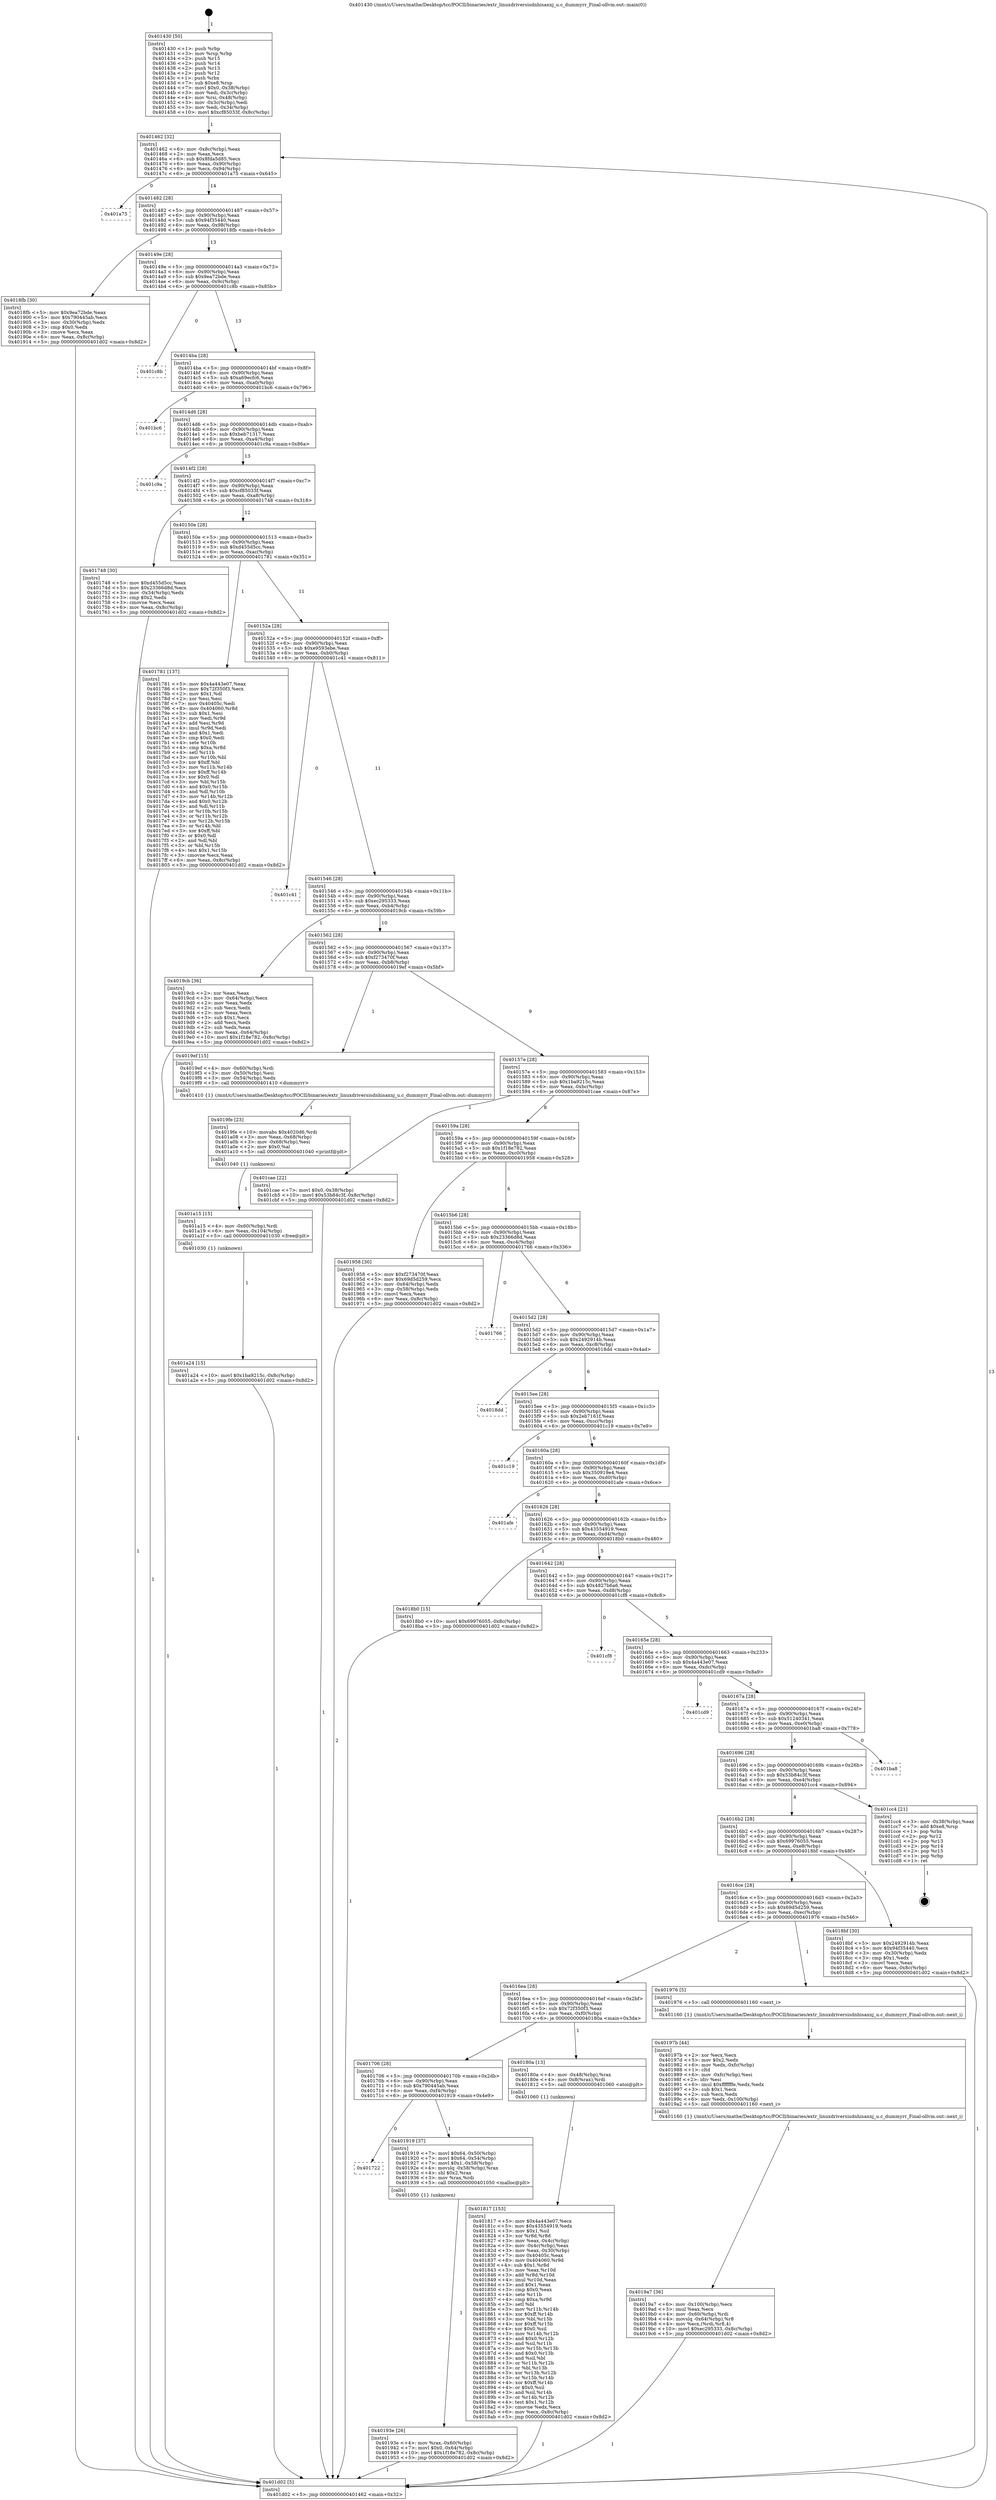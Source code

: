 digraph "0x401430" {
  label = "0x401430 (/mnt/c/Users/mathe/Desktop/tcc/POCII/binaries/extr_linuxdriversisdnhisaxnj_u.c_dummyrr_Final-ollvm.out::main(0))"
  labelloc = "t"
  node[shape=record]

  Entry [label="",width=0.3,height=0.3,shape=circle,fillcolor=black,style=filled]
  "0x401462" [label="{
     0x401462 [32]\l
     | [instrs]\l
     &nbsp;&nbsp;0x401462 \<+6\>: mov -0x8c(%rbp),%eax\l
     &nbsp;&nbsp;0x401468 \<+2\>: mov %eax,%ecx\l
     &nbsp;&nbsp;0x40146a \<+6\>: sub $0x8fda5d85,%ecx\l
     &nbsp;&nbsp;0x401470 \<+6\>: mov %eax,-0x90(%rbp)\l
     &nbsp;&nbsp;0x401476 \<+6\>: mov %ecx,-0x94(%rbp)\l
     &nbsp;&nbsp;0x40147c \<+6\>: je 0000000000401a75 \<main+0x645\>\l
  }"]
  "0x401a75" [label="{
     0x401a75\l
  }", style=dashed]
  "0x401482" [label="{
     0x401482 [28]\l
     | [instrs]\l
     &nbsp;&nbsp;0x401482 \<+5\>: jmp 0000000000401487 \<main+0x57\>\l
     &nbsp;&nbsp;0x401487 \<+6\>: mov -0x90(%rbp),%eax\l
     &nbsp;&nbsp;0x40148d \<+5\>: sub $0x94f35440,%eax\l
     &nbsp;&nbsp;0x401492 \<+6\>: mov %eax,-0x98(%rbp)\l
     &nbsp;&nbsp;0x401498 \<+6\>: je 00000000004018fb \<main+0x4cb\>\l
  }"]
  Exit [label="",width=0.3,height=0.3,shape=circle,fillcolor=black,style=filled,peripheries=2]
  "0x4018fb" [label="{
     0x4018fb [30]\l
     | [instrs]\l
     &nbsp;&nbsp;0x4018fb \<+5\>: mov $0x9ea72bde,%eax\l
     &nbsp;&nbsp;0x401900 \<+5\>: mov $0x790445ab,%ecx\l
     &nbsp;&nbsp;0x401905 \<+3\>: mov -0x30(%rbp),%edx\l
     &nbsp;&nbsp;0x401908 \<+3\>: cmp $0x0,%edx\l
     &nbsp;&nbsp;0x40190b \<+3\>: cmove %ecx,%eax\l
     &nbsp;&nbsp;0x40190e \<+6\>: mov %eax,-0x8c(%rbp)\l
     &nbsp;&nbsp;0x401914 \<+5\>: jmp 0000000000401d02 \<main+0x8d2\>\l
  }"]
  "0x40149e" [label="{
     0x40149e [28]\l
     | [instrs]\l
     &nbsp;&nbsp;0x40149e \<+5\>: jmp 00000000004014a3 \<main+0x73\>\l
     &nbsp;&nbsp;0x4014a3 \<+6\>: mov -0x90(%rbp),%eax\l
     &nbsp;&nbsp;0x4014a9 \<+5\>: sub $0x9ea72bde,%eax\l
     &nbsp;&nbsp;0x4014ae \<+6\>: mov %eax,-0x9c(%rbp)\l
     &nbsp;&nbsp;0x4014b4 \<+6\>: je 0000000000401c8b \<main+0x85b\>\l
  }"]
  "0x401a24" [label="{
     0x401a24 [15]\l
     | [instrs]\l
     &nbsp;&nbsp;0x401a24 \<+10\>: movl $0x1ba9215c,-0x8c(%rbp)\l
     &nbsp;&nbsp;0x401a2e \<+5\>: jmp 0000000000401d02 \<main+0x8d2\>\l
  }"]
  "0x401c8b" [label="{
     0x401c8b\l
  }", style=dashed]
  "0x4014ba" [label="{
     0x4014ba [28]\l
     | [instrs]\l
     &nbsp;&nbsp;0x4014ba \<+5\>: jmp 00000000004014bf \<main+0x8f\>\l
     &nbsp;&nbsp;0x4014bf \<+6\>: mov -0x90(%rbp),%eax\l
     &nbsp;&nbsp;0x4014c5 \<+5\>: sub $0xa69ecfc6,%eax\l
     &nbsp;&nbsp;0x4014ca \<+6\>: mov %eax,-0xa0(%rbp)\l
     &nbsp;&nbsp;0x4014d0 \<+6\>: je 0000000000401bc6 \<main+0x796\>\l
  }"]
  "0x401a15" [label="{
     0x401a15 [15]\l
     | [instrs]\l
     &nbsp;&nbsp;0x401a15 \<+4\>: mov -0x60(%rbp),%rdi\l
     &nbsp;&nbsp;0x401a19 \<+6\>: mov %eax,-0x104(%rbp)\l
     &nbsp;&nbsp;0x401a1f \<+5\>: call 0000000000401030 \<free@plt\>\l
     | [calls]\l
     &nbsp;&nbsp;0x401030 \{1\} (unknown)\l
  }"]
  "0x401bc6" [label="{
     0x401bc6\l
  }", style=dashed]
  "0x4014d6" [label="{
     0x4014d6 [28]\l
     | [instrs]\l
     &nbsp;&nbsp;0x4014d6 \<+5\>: jmp 00000000004014db \<main+0xab\>\l
     &nbsp;&nbsp;0x4014db \<+6\>: mov -0x90(%rbp),%eax\l
     &nbsp;&nbsp;0x4014e1 \<+5\>: sub $0xbeb71317,%eax\l
     &nbsp;&nbsp;0x4014e6 \<+6\>: mov %eax,-0xa4(%rbp)\l
     &nbsp;&nbsp;0x4014ec \<+6\>: je 0000000000401c9a \<main+0x86a\>\l
  }"]
  "0x4019fe" [label="{
     0x4019fe [23]\l
     | [instrs]\l
     &nbsp;&nbsp;0x4019fe \<+10\>: movabs $0x4020d6,%rdi\l
     &nbsp;&nbsp;0x401a08 \<+3\>: mov %eax,-0x68(%rbp)\l
     &nbsp;&nbsp;0x401a0b \<+3\>: mov -0x68(%rbp),%esi\l
     &nbsp;&nbsp;0x401a0e \<+2\>: mov $0x0,%al\l
     &nbsp;&nbsp;0x401a10 \<+5\>: call 0000000000401040 \<printf@plt\>\l
     | [calls]\l
     &nbsp;&nbsp;0x401040 \{1\} (unknown)\l
  }"]
  "0x401c9a" [label="{
     0x401c9a\l
  }", style=dashed]
  "0x4014f2" [label="{
     0x4014f2 [28]\l
     | [instrs]\l
     &nbsp;&nbsp;0x4014f2 \<+5\>: jmp 00000000004014f7 \<main+0xc7\>\l
     &nbsp;&nbsp;0x4014f7 \<+6\>: mov -0x90(%rbp),%eax\l
     &nbsp;&nbsp;0x4014fd \<+5\>: sub $0xcf85033f,%eax\l
     &nbsp;&nbsp;0x401502 \<+6\>: mov %eax,-0xa8(%rbp)\l
     &nbsp;&nbsp;0x401508 \<+6\>: je 0000000000401748 \<main+0x318\>\l
  }"]
  "0x4019a7" [label="{
     0x4019a7 [36]\l
     | [instrs]\l
     &nbsp;&nbsp;0x4019a7 \<+6\>: mov -0x100(%rbp),%ecx\l
     &nbsp;&nbsp;0x4019ad \<+3\>: imul %eax,%ecx\l
     &nbsp;&nbsp;0x4019b0 \<+4\>: mov -0x60(%rbp),%rdi\l
     &nbsp;&nbsp;0x4019b4 \<+4\>: movslq -0x64(%rbp),%r8\l
     &nbsp;&nbsp;0x4019b8 \<+4\>: mov %ecx,(%rdi,%r8,4)\l
     &nbsp;&nbsp;0x4019bc \<+10\>: movl $0xec295333,-0x8c(%rbp)\l
     &nbsp;&nbsp;0x4019c6 \<+5\>: jmp 0000000000401d02 \<main+0x8d2\>\l
  }"]
  "0x401748" [label="{
     0x401748 [30]\l
     | [instrs]\l
     &nbsp;&nbsp;0x401748 \<+5\>: mov $0xd455d5cc,%eax\l
     &nbsp;&nbsp;0x40174d \<+5\>: mov $0x23366d8d,%ecx\l
     &nbsp;&nbsp;0x401752 \<+3\>: mov -0x34(%rbp),%edx\l
     &nbsp;&nbsp;0x401755 \<+3\>: cmp $0x2,%edx\l
     &nbsp;&nbsp;0x401758 \<+3\>: cmovne %ecx,%eax\l
     &nbsp;&nbsp;0x40175b \<+6\>: mov %eax,-0x8c(%rbp)\l
     &nbsp;&nbsp;0x401761 \<+5\>: jmp 0000000000401d02 \<main+0x8d2\>\l
  }"]
  "0x40150e" [label="{
     0x40150e [28]\l
     | [instrs]\l
     &nbsp;&nbsp;0x40150e \<+5\>: jmp 0000000000401513 \<main+0xe3\>\l
     &nbsp;&nbsp;0x401513 \<+6\>: mov -0x90(%rbp),%eax\l
     &nbsp;&nbsp;0x401519 \<+5\>: sub $0xd455d5cc,%eax\l
     &nbsp;&nbsp;0x40151e \<+6\>: mov %eax,-0xac(%rbp)\l
     &nbsp;&nbsp;0x401524 \<+6\>: je 0000000000401781 \<main+0x351\>\l
  }"]
  "0x401d02" [label="{
     0x401d02 [5]\l
     | [instrs]\l
     &nbsp;&nbsp;0x401d02 \<+5\>: jmp 0000000000401462 \<main+0x32\>\l
  }"]
  "0x401430" [label="{
     0x401430 [50]\l
     | [instrs]\l
     &nbsp;&nbsp;0x401430 \<+1\>: push %rbp\l
     &nbsp;&nbsp;0x401431 \<+3\>: mov %rsp,%rbp\l
     &nbsp;&nbsp;0x401434 \<+2\>: push %r15\l
     &nbsp;&nbsp;0x401436 \<+2\>: push %r14\l
     &nbsp;&nbsp;0x401438 \<+2\>: push %r13\l
     &nbsp;&nbsp;0x40143a \<+2\>: push %r12\l
     &nbsp;&nbsp;0x40143c \<+1\>: push %rbx\l
     &nbsp;&nbsp;0x40143d \<+7\>: sub $0xe8,%rsp\l
     &nbsp;&nbsp;0x401444 \<+7\>: movl $0x0,-0x38(%rbp)\l
     &nbsp;&nbsp;0x40144b \<+3\>: mov %edi,-0x3c(%rbp)\l
     &nbsp;&nbsp;0x40144e \<+4\>: mov %rsi,-0x48(%rbp)\l
     &nbsp;&nbsp;0x401452 \<+3\>: mov -0x3c(%rbp),%edi\l
     &nbsp;&nbsp;0x401455 \<+3\>: mov %edi,-0x34(%rbp)\l
     &nbsp;&nbsp;0x401458 \<+10\>: movl $0xcf85033f,-0x8c(%rbp)\l
  }"]
  "0x40197b" [label="{
     0x40197b [44]\l
     | [instrs]\l
     &nbsp;&nbsp;0x40197b \<+2\>: xor %ecx,%ecx\l
     &nbsp;&nbsp;0x40197d \<+5\>: mov $0x2,%edx\l
     &nbsp;&nbsp;0x401982 \<+6\>: mov %edx,-0xfc(%rbp)\l
     &nbsp;&nbsp;0x401988 \<+1\>: cltd\l
     &nbsp;&nbsp;0x401989 \<+6\>: mov -0xfc(%rbp),%esi\l
     &nbsp;&nbsp;0x40198f \<+2\>: idiv %esi\l
     &nbsp;&nbsp;0x401991 \<+6\>: imul $0xfffffffe,%edx,%edx\l
     &nbsp;&nbsp;0x401997 \<+3\>: sub $0x1,%ecx\l
     &nbsp;&nbsp;0x40199a \<+2\>: sub %ecx,%edx\l
     &nbsp;&nbsp;0x40199c \<+6\>: mov %edx,-0x100(%rbp)\l
     &nbsp;&nbsp;0x4019a2 \<+5\>: call 0000000000401160 \<next_i\>\l
     | [calls]\l
     &nbsp;&nbsp;0x401160 \{1\} (/mnt/c/Users/mathe/Desktop/tcc/POCII/binaries/extr_linuxdriversisdnhisaxnj_u.c_dummyrr_Final-ollvm.out::next_i)\l
  }"]
  "0x401781" [label="{
     0x401781 [137]\l
     | [instrs]\l
     &nbsp;&nbsp;0x401781 \<+5\>: mov $0x4a443e07,%eax\l
     &nbsp;&nbsp;0x401786 \<+5\>: mov $0x72f350f3,%ecx\l
     &nbsp;&nbsp;0x40178b \<+2\>: mov $0x1,%dl\l
     &nbsp;&nbsp;0x40178d \<+2\>: xor %esi,%esi\l
     &nbsp;&nbsp;0x40178f \<+7\>: mov 0x40405c,%edi\l
     &nbsp;&nbsp;0x401796 \<+8\>: mov 0x404060,%r8d\l
     &nbsp;&nbsp;0x40179e \<+3\>: sub $0x1,%esi\l
     &nbsp;&nbsp;0x4017a1 \<+3\>: mov %edi,%r9d\l
     &nbsp;&nbsp;0x4017a4 \<+3\>: add %esi,%r9d\l
     &nbsp;&nbsp;0x4017a7 \<+4\>: imul %r9d,%edi\l
     &nbsp;&nbsp;0x4017ab \<+3\>: and $0x1,%edi\l
     &nbsp;&nbsp;0x4017ae \<+3\>: cmp $0x0,%edi\l
     &nbsp;&nbsp;0x4017b1 \<+4\>: sete %r10b\l
     &nbsp;&nbsp;0x4017b5 \<+4\>: cmp $0xa,%r8d\l
     &nbsp;&nbsp;0x4017b9 \<+4\>: setl %r11b\l
     &nbsp;&nbsp;0x4017bd \<+3\>: mov %r10b,%bl\l
     &nbsp;&nbsp;0x4017c0 \<+3\>: xor $0xff,%bl\l
     &nbsp;&nbsp;0x4017c3 \<+3\>: mov %r11b,%r14b\l
     &nbsp;&nbsp;0x4017c6 \<+4\>: xor $0xff,%r14b\l
     &nbsp;&nbsp;0x4017ca \<+3\>: xor $0x0,%dl\l
     &nbsp;&nbsp;0x4017cd \<+3\>: mov %bl,%r15b\l
     &nbsp;&nbsp;0x4017d0 \<+4\>: and $0x0,%r15b\l
     &nbsp;&nbsp;0x4017d4 \<+3\>: and %dl,%r10b\l
     &nbsp;&nbsp;0x4017d7 \<+3\>: mov %r14b,%r12b\l
     &nbsp;&nbsp;0x4017da \<+4\>: and $0x0,%r12b\l
     &nbsp;&nbsp;0x4017de \<+3\>: and %dl,%r11b\l
     &nbsp;&nbsp;0x4017e1 \<+3\>: or %r10b,%r15b\l
     &nbsp;&nbsp;0x4017e4 \<+3\>: or %r11b,%r12b\l
     &nbsp;&nbsp;0x4017e7 \<+3\>: xor %r12b,%r15b\l
     &nbsp;&nbsp;0x4017ea \<+3\>: or %r14b,%bl\l
     &nbsp;&nbsp;0x4017ed \<+3\>: xor $0xff,%bl\l
     &nbsp;&nbsp;0x4017f0 \<+3\>: or $0x0,%dl\l
     &nbsp;&nbsp;0x4017f3 \<+2\>: and %dl,%bl\l
     &nbsp;&nbsp;0x4017f5 \<+3\>: or %bl,%r15b\l
     &nbsp;&nbsp;0x4017f8 \<+4\>: test $0x1,%r15b\l
     &nbsp;&nbsp;0x4017fc \<+3\>: cmovne %ecx,%eax\l
     &nbsp;&nbsp;0x4017ff \<+6\>: mov %eax,-0x8c(%rbp)\l
     &nbsp;&nbsp;0x401805 \<+5\>: jmp 0000000000401d02 \<main+0x8d2\>\l
  }"]
  "0x40152a" [label="{
     0x40152a [28]\l
     | [instrs]\l
     &nbsp;&nbsp;0x40152a \<+5\>: jmp 000000000040152f \<main+0xff\>\l
     &nbsp;&nbsp;0x40152f \<+6\>: mov -0x90(%rbp),%eax\l
     &nbsp;&nbsp;0x401535 \<+5\>: sub $0xe9593ebe,%eax\l
     &nbsp;&nbsp;0x40153a \<+6\>: mov %eax,-0xb0(%rbp)\l
     &nbsp;&nbsp;0x401540 \<+6\>: je 0000000000401c41 \<main+0x811\>\l
  }"]
  "0x40193e" [label="{
     0x40193e [26]\l
     | [instrs]\l
     &nbsp;&nbsp;0x40193e \<+4\>: mov %rax,-0x60(%rbp)\l
     &nbsp;&nbsp;0x401942 \<+7\>: movl $0x0,-0x64(%rbp)\l
     &nbsp;&nbsp;0x401949 \<+10\>: movl $0x1f18e782,-0x8c(%rbp)\l
     &nbsp;&nbsp;0x401953 \<+5\>: jmp 0000000000401d02 \<main+0x8d2\>\l
  }"]
  "0x401c41" [label="{
     0x401c41\l
  }", style=dashed]
  "0x401546" [label="{
     0x401546 [28]\l
     | [instrs]\l
     &nbsp;&nbsp;0x401546 \<+5\>: jmp 000000000040154b \<main+0x11b\>\l
     &nbsp;&nbsp;0x40154b \<+6\>: mov -0x90(%rbp),%eax\l
     &nbsp;&nbsp;0x401551 \<+5\>: sub $0xec295333,%eax\l
     &nbsp;&nbsp;0x401556 \<+6\>: mov %eax,-0xb4(%rbp)\l
     &nbsp;&nbsp;0x40155c \<+6\>: je 00000000004019cb \<main+0x59b\>\l
  }"]
  "0x401722" [label="{
     0x401722\l
  }", style=dashed]
  "0x4019cb" [label="{
     0x4019cb [36]\l
     | [instrs]\l
     &nbsp;&nbsp;0x4019cb \<+2\>: xor %eax,%eax\l
     &nbsp;&nbsp;0x4019cd \<+3\>: mov -0x64(%rbp),%ecx\l
     &nbsp;&nbsp;0x4019d0 \<+2\>: mov %eax,%edx\l
     &nbsp;&nbsp;0x4019d2 \<+2\>: sub %ecx,%edx\l
     &nbsp;&nbsp;0x4019d4 \<+2\>: mov %eax,%ecx\l
     &nbsp;&nbsp;0x4019d6 \<+3\>: sub $0x1,%ecx\l
     &nbsp;&nbsp;0x4019d9 \<+2\>: add %ecx,%edx\l
     &nbsp;&nbsp;0x4019db \<+2\>: sub %edx,%eax\l
     &nbsp;&nbsp;0x4019dd \<+3\>: mov %eax,-0x64(%rbp)\l
     &nbsp;&nbsp;0x4019e0 \<+10\>: movl $0x1f18e782,-0x8c(%rbp)\l
     &nbsp;&nbsp;0x4019ea \<+5\>: jmp 0000000000401d02 \<main+0x8d2\>\l
  }"]
  "0x401562" [label="{
     0x401562 [28]\l
     | [instrs]\l
     &nbsp;&nbsp;0x401562 \<+5\>: jmp 0000000000401567 \<main+0x137\>\l
     &nbsp;&nbsp;0x401567 \<+6\>: mov -0x90(%rbp),%eax\l
     &nbsp;&nbsp;0x40156d \<+5\>: sub $0xf273470f,%eax\l
     &nbsp;&nbsp;0x401572 \<+6\>: mov %eax,-0xb8(%rbp)\l
     &nbsp;&nbsp;0x401578 \<+6\>: je 00000000004019ef \<main+0x5bf\>\l
  }"]
  "0x401919" [label="{
     0x401919 [37]\l
     | [instrs]\l
     &nbsp;&nbsp;0x401919 \<+7\>: movl $0x64,-0x50(%rbp)\l
     &nbsp;&nbsp;0x401920 \<+7\>: movl $0x64,-0x54(%rbp)\l
     &nbsp;&nbsp;0x401927 \<+7\>: movl $0x1,-0x58(%rbp)\l
     &nbsp;&nbsp;0x40192e \<+4\>: movslq -0x58(%rbp),%rax\l
     &nbsp;&nbsp;0x401932 \<+4\>: shl $0x2,%rax\l
     &nbsp;&nbsp;0x401936 \<+3\>: mov %rax,%rdi\l
     &nbsp;&nbsp;0x401939 \<+5\>: call 0000000000401050 \<malloc@plt\>\l
     | [calls]\l
     &nbsp;&nbsp;0x401050 \{1\} (unknown)\l
  }"]
  "0x4019ef" [label="{
     0x4019ef [15]\l
     | [instrs]\l
     &nbsp;&nbsp;0x4019ef \<+4\>: mov -0x60(%rbp),%rdi\l
     &nbsp;&nbsp;0x4019f3 \<+3\>: mov -0x50(%rbp),%esi\l
     &nbsp;&nbsp;0x4019f6 \<+3\>: mov -0x54(%rbp),%edx\l
     &nbsp;&nbsp;0x4019f9 \<+5\>: call 0000000000401410 \<dummyrr\>\l
     | [calls]\l
     &nbsp;&nbsp;0x401410 \{1\} (/mnt/c/Users/mathe/Desktop/tcc/POCII/binaries/extr_linuxdriversisdnhisaxnj_u.c_dummyrr_Final-ollvm.out::dummyrr)\l
  }"]
  "0x40157e" [label="{
     0x40157e [28]\l
     | [instrs]\l
     &nbsp;&nbsp;0x40157e \<+5\>: jmp 0000000000401583 \<main+0x153\>\l
     &nbsp;&nbsp;0x401583 \<+6\>: mov -0x90(%rbp),%eax\l
     &nbsp;&nbsp;0x401589 \<+5\>: sub $0x1ba9215c,%eax\l
     &nbsp;&nbsp;0x40158e \<+6\>: mov %eax,-0xbc(%rbp)\l
     &nbsp;&nbsp;0x401594 \<+6\>: je 0000000000401cae \<main+0x87e\>\l
  }"]
  "0x401817" [label="{
     0x401817 [153]\l
     | [instrs]\l
     &nbsp;&nbsp;0x401817 \<+5\>: mov $0x4a443e07,%ecx\l
     &nbsp;&nbsp;0x40181c \<+5\>: mov $0x43554919,%edx\l
     &nbsp;&nbsp;0x401821 \<+3\>: mov $0x1,%sil\l
     &nbsp;&nbsp;0x401824 \<+3\>: xor %r8d,%r8d\l
     &nbsp;&nbsp;0x401827 \<+3\>: mov %eax,-0x4c(%rbp)\l
     &nbsp;&nbsp;0x40182a \<+3\>: mov -0x4c(%rbp),%eax\l
     &nbsp;&nbsp;0x40182d \<+3\>: mov %eax,-0x30(%rbp)\l
     &nbsp;&nbsp;0x401830 \<+7\>: mov 0x40405c,%eax\l
     &nbsp;&nbsp;0x401837 \<+8\>: mov 0x404060,%r9d\l
     &nbsp;&nbsp;0x40183f \<+4\>: sub $0x1,%r8d\l
     &nbsp;&nbsp;0x401843 \<+3\>: mov %eax,%r10d\l
     &nbsp;&nbsp;0x401846 \<+3\>: add %r8d,%r10d\l
     &nbsp;&nbsp;0x401849 \<+4\>: imul %r10d,%eax\l
     &nbsp;&nbsp;0x40184d \<+3\>: and $0x1,%eax\l
     &nbsp;&nbsp;0x401850 \<+3\>: cmp $0x0,%eax\l
     &nbsp;&nbsp;0x401853 \<+4\>: sete %r11b\l
     &nbsp;&nbsp;0x401857 \<+4\>: cmp $0xa,%r9d\l
     &nbsp;&nbsp;0x40185b \<+3\>: setl %bl\l
     &nbsp;&nbsp;0x40185e \<+3\>: mov %r11b,%r14b\l
     &nbsp;&nbsp;0x401861 \<+4\>: xor $0xff,%r14b\l
     &nbsp;&nbsp;0x401865 \<+3\>: mov %bl,%r15b\l
     &nbsp;&nbsp;0x401868 \<+4\>: xor $0xff,%r15b\l
     &nbsp;&nbsp;0x40186c \<+4\>: xor $0x0,%sil\l
     &nbsp;&nbsp;0x401870 \<+3\>: mov %r14b,%r12b\l
     &nbsp;&nbsp;0x401873 \<+4\>: and $0x0,%r12b\l
     &nbsp;&nbsp;0x401877 \<+3\>: and %sil,%r11b\l
     &nbsp;&nbsp;0x40187a \<+3\>: mov %r15b,%r13b\l
     &nbsp;&nbsp;0x40187d \<+4\>: and $0x0,%r13b\l
     &nbsp;&nbsp;0x401881 \<+3\>: and %sil,%bl\l
     &nbsp;&nbsp;0x401884 \<+3\>: or %r11b,%r12b\l
     &nbsp;&nbsp;0x401887 \<+3\>: or %bl,%r13b\l
     &nbsp;&nbsp;0x40188a \<+3\>: xor %r13b,%r12b\l
     &nbsp;&nbsp;0x40188d \<+3\>: or %r15b,%r14b\l
     &nbsp;&nbsp;0x401890 \<+4\>: xor $0xff,%r14b\l
     &nbsp;&nbsp;0x401894 \<+4\>: or $0x0,%sil\l
     &nbsp;&nbsp;0x401898 \<+3\>: and %sil,%r14b\l
     &nbsp;&nbsp;0x40189b \<+3\>: or %r14b,%r12b\l
     &nbsp;&nbsp;0x40189e \<+4\>: test $0x1,%r12b\l
     &nbsp;&nbsp;0x4018a2 \<+3\>: cmovne %edx,%ecx\l
     &nbsp;&nbsp;0x4018a5 \<+6\>: mov %ecx,-0x8c(%rbp)\l
     &nbsp;&nbsp;0x4018ab \<+5\>: jmp 0000000000401d02 \<main+0x8d2\>\l
  }"]
  "0x401cae" [label="{
     0x401cae [22]\l
     | [instrs]\l
     &nbsp;&nbsp;0x401cae \<+7\>: movl $0x0,-0x38(%rbp)\l
     &nbsp;&nbsp;0x401cb5 \<+10\>: movl $0x53b84c3f,-0x8c(%rbp)\l
     &nbsp;&nbsp;0x401cbf \<+5\>: jmp 0000000000401d02 \<main+0x8d2\>\l
  }"]
  "0x40159a" [label="{
     0x40159a [28]\l
     | [instrs]\l
     &nbsp;&nbsp;0x40159a \<+5\>: jmp 000000000040159f \<main+0x16f\>\l
     &nbsp;&nbsp;0x40159f \<+6\>: mov -0x90(%rbp),%eax\l
     &nbsp;&nbsp;0x4015a5 \<+5\>: sub $0x1f18e782,%eax\l
     &nbsp;&nbsp;0x4015aa \<+6\>: mov %eax,-0xc0(%rbp)\l
     &nbsp;&nbsp;0x4015b0 \<+6\>: je 0000000000401958 \<main+0x528\>\l
  }"]
  "0x401706" [label="{
     0x401706 [28]\l
     | [instrs]\l
     &nbsp;&nbsp;0x401706 \<+5\>: jmp 000000000040170b \<main+0x2db\>\l
     &nbsp;&nbsp;0x40170b \<+6\>: mov -0x90(%rbp),%eax\l
     &nbsp;&nbsp;0x401711 \<+5\>: sub $0x790445ab,%eax\l
     &nbsp;&nbsp;0x401716 \<+6\>: mov %eax,-0xf4(%rbp)\l
     &nbsp;&nbsp;0x40171c \<+6\>: je 0000000000401919 \<main+0x4e9\>\l
  }"]
  "0x401958" [label="{
     0x401958 [30]\l
     | [instrs]\l
     &nbsp;&nbsp;0x401958 \<+5\>: mov $0xf273470f,%eax\l
     &nbsp;&nbsp;0x40195d \<+5\>: mov $0x69d5d259,%ecx\l
     &nbsp;&nbsp;0x401962 \<+3\>: mov -0x64(%rbp),%edx\l
     &nbsp;&nbsp;0x401965 \<+3\>: cmp -0x58(%rbp),%edx\l
     &nbsp;&nbsp;0x401968 \<+3\>: cmovl %ecx,%eax\l
     &nbsp;&nbsp;0x40196b \<+6\>: mov %eax,-0x8c(%rbp)\l
     &nbsp;&nbsp;0x401971 \<+5\>: jmp 0000000000401d02 \<main+0x8d2\>\l
  }"]
  "0x4015b6" [label="{
     0x4015b6 [28]\l
     | [instrs]\l
     &nbsp;&nbsp;0x4015b6 \<+5\>: jmp 00000000004015bb \<main+0x18b\>\l
     &nbsp;&nbsp;0x4015bb \<+6\>: mov -0x90(%rbp),%eax\l
     &nbsp;&nbsp;0x4015c1 \<+5\>: sub $0x23366d8d,%eax\l
     &nbsp;&nbsp;0x4015c6 \<+6\>: mov %eax,-0xc4(%rbp)\l
     &nbsp;&nbsp;0x4015cc \<+6\>: je 0000000000401766 \<main+0x336\>\l
  }"]
  "0x40180a" [label="{
     0x40180a [13]\l
     | [instrs]\l
     &nbsp;&nbsp;0x40180a \<+4\>: mov -0x48(%rbp),%rax\l
     &nbsp;&nbsp;0x40180e \<+4\>: mov 0x8(%rax),%rdi\l
     &nbsp;&nbsp;0x401812 \<+5\>: call 0000000000401060 \<atoi@plt\>\l
     | [calls]\l
     &nbsp;&nbsp;0x401060 \{1\} (unknown)\l
  }"]
  "0x401766" [label="{
     0x401766\l
  }", style=dashed]
  "0x4015d2" [label="{
     0x4015d2 [28]\l
     | [instrs]\l
     &nbsp;&nbsp;0x4015d2 \<+5\>: jmp 00000000004015d7 \<main+0x1a7\>\l
     &nbsp;&nbsp;0x4015d7 \<+6\>: mov -0x90(%rbp),%eax\l
     &nbsp;&nbsp;0x4015dd \<+5\>: sub $0x2492914b,%eax\l
     &nbsp;&nbsp;0x4015e2 \<+6\>: mov %eax,-0xc8(%rbp)\l
     &nbsp;&nbsp;0x4015e8 \<+6\>: je 00000000004018dd \<main+0x4ad\>\l
  }"]
  "0x4016ea" [label="{
     0x4016ea [28]\l
     | [instrs]\l
     &nbsp;&nbsp;0x4016ea \<+5\>: jmp 00000000004016ef \<main+0x2bf\>\l
     &nbsp;&nbsp;0x4016ef \<+6\>: mov -0x90(%rbp),%eax\l
     &nbsp;&nbsp;0x4016f5 \<+5\>: sub $0x72f350f3,%eax\l
     &nbsp;&nbsp;0x4016fa \<+6\>: mov %eax,-0xf0(%rbp)\l
     &nbsp;&nbsp;0x401700 \<+6\>: je 000000000040180a \<main+0x3da\>\l
  }"]
  "0x4018dd" [label="{
     0x4018dd\l
  }", style=dashed]
  "0x4015ee" [label="{
     0x4015ee [28]\l
     | [instrs]\l
     &nbsp;&nbsp;0x4015ee \<+5\>: jmp 00000000004015f3 \<main+0x1c3\>\l
     &nbsp;&nbsp;0x4015f3 \<+6\>: mov -0x90(%rbp),%eax\l
     &nbsp;&nbsp;0x4015f9 \<+5\>: sub $0x2eb7161f,%eax\l
     &nbsp;&nbsp;0x4015fe \<+6\>: mov %eax,-0xcc(%rbp)\l
     &nbsp;&nbsp;0x401604 \<+6\>: je 0000000000401c19 \<main+0x7e9\>\l
  }"]
  "0x401976" [label="{
     0x401976 [5]\l
     | [instrs]\l
     &nbsp;&nbsp;0x401976 \<+5\>: call 0000000000401160 \<next_i\>\l
     | [calls]\l
     &nbsp;&nbsp;0x401160 \{1\} (/mnt/c/Users/mathe/Desktop/tcc/POCII/binaries/extr_linuxdriversisdnhisaxnj_u.c_dummyrr_Final-ollvm.out::next_i)\l
  }"]
  "0x401c19" [label="{
     0x401c19\l
  }", style=dashed]
  "0x40160a" [label="{
     0x40160a [28]\l
     | [instrs]\l
     &nbsp;&nbsp;0x40160a \<+5\>: jmp 000000000040160f \<main+0x1df\>\l
     &nbsp;&nbsp;0x40160f \<+6\>: mov -0x90(%rbp),%eax\l
     &nbsp;&nbsp;0x401615 \<+5\>: sub $0x350919e4,%eax\l
     &nbsp;&nbsp;0x40161a \<+6\>: mov %eax,-0xd0(%rbp)\l
     &nbsp;&nbsp;0x401620 \<+6\>: je 0000000000401afe \<main+0x6ce\>\l
  }"]
  "0x4016ce" [label="{
     0x4016ce [28]\l
     | [instrs]\l
     &nbsp;&nbsp;0x4016ce \<+5\>: jmp 00000000004016d3 \<main+0x2a3\>\l
     &nbsp;&nbsp;0x4016d3 \<+6\>: mov -0x90(%rbp),%eax\l
     &nbsp;&nbsp;0x4016d9 \<+5\>: sub $0x69d5d259,%eax\l
     &nbsp;&nbsp;0x4016de \<+6\>: mov %eax,-0xec(%rbp)\l
     &nbsp;&nbsp;0x4016e4 \<+6\>: je 0000000000401976 \<main+0x546\>\l
  }"]
  "0x401afe" [label="{
     0x401afe\l
  }", style=dashed]
  "0x401626" [label="{
     0x401626 [28]\l
     | [instrs]\l
     &nbsp;&nbsp;0x401626 \<+5\>: jmp 000000000040162b \<main+0x1fb\>\l
     &nbsp;&nbsp;0x40162b \<+6\>: mov -0x90(%rbp),%eax\l
     &nbsp;&nbsp;0x401631 \<+5\>: sub $0x43554919,%eax\l
     &nbsp;&nbsp;0x401636 \<+6\>: mov %eax,-0xd4(%rbp)\l
     &nbsp;&nbsp;0x40163c \<+6\>: je 00000000004018b0 \<main+0x480\>\l
  }"]
  "0x4018bf" [label="{
     0x4018bf [30]\l
     | [instrs]\l
     &nbsp;&nbsp;0x4018bf \<+5\>: mov $0x2492914b,%eax\l
     &nbsp;&nbsp;0x4018c4 \<+5\>: mov $0x94f35440,%ecx\l
     &nbsp;&nbsp;0x4018c9 \<+3\>: mov -0x30(%rbp),%edx\l
     &nbsp;&nbsp;0x4018cc \<+3\>: cmp $0x1,%edx\l
     &nbsp;&nbsp;0x4018cf \<+3\>: cmovl %ecx,%eax\l
     &nbsp;&nbsp;0x4018d2 \<+6\>: mov %eax,-0x8c(%rbp)\l
     &nbsp;&nbsp;0x4018d8 \<+5\>: jmp 0000000000401d02 \<main+0x8d2\>\l
  }"]
  "0x4018b0" [label="{
     0x4018b0 [15]\l
     | [instrs]\l
     &nbsp;&nbsp;0x4018b0 \<+10\>: movl $0x69976055,-0x8c(%rbp)\l
     &nbsp;&nbsp;0x4018ba \<+5\>: jmp 0000000000401d02 \<main+0x8d2\>\l
  }"]
  "0x401642" [label="{
     0x401642 [28]\l
     | [instrs]\l
     &nbsp;&nbsp;0x401642 \<+5\>: jmp 0000000000401647 \<main+0x217\>\l
     &nbsp;&nbsp;0x401647 \<+6\>: mov -0x90(%rbp),%eax\l
     &nbsp;&nbsp;0x40164d \<+5\>: sub $0x4827b6a6,%eax\l
     &nbsp;&nbsp;0x401652 \<+6\>: mov %eax,-0xd8(%rbp)\l
     &nbsp;&nbsp;0x401658 \<+6\>: je 0000000000401cf8 \<main+0x8c8\>\l
  }"]
  "0x4016b2" [label="{
     0x4016b2 [28]\l
     | [instrs]\l
     &nbsp;&nbsp;0x4016b2 \<+5\>: jmp 00000000004016b7 \<main+0x287\>\l
     &nbsp;&nbsp;0x4016b7 \<+6\>: mov -0x90(%rbp),%eax\l
     &nbsp;&nbsp;0x4016bd \<+5\>: sub $0x69976055,%eax\l
     &nbsp;&nbsp;0x4016c2 \<+6\>: mov %eax,-0xe8(%rbp)\l
     &nbsp;&nbsp;0x4016c8 \<+6\>: je 00000000004018bf \<main+0x48f\>\l
  }"]
  "0x401cf8" [label="{
     0x401cf8\l
  }", style=dashed]
  "0x40165e" [label="{
     0x40165e [28]\l
     | [instrs]\l
     &nbsp;&nbsp;0x40165e \<+5\>: jmp 0000000000401663 \<main+0x233\>\l
     &nbsp;&nbsp;0x401663 \<+6\>: mov -0x90(%rbp),%eax\l
     &nbsp;&nbsp;0x401669 \<+5\>: sub $0x4a443e07,%eax\l
     &nbsp;&nbsp;0x40166e \<+6\>: mov %eax,-0xdc(%rbp)\l
     &nbsp;&nbsp;0x401674 \<+6\>: je 0000000000401cd9 \<main+0x8a9\>\l
  }"]
  "0x401cc4" [label="{
     0x401cc4 [21]\l
     | [instrs]\l
     &nbsp;&nbsp;0x401cc4 \<+3\>: mov -0x38(%rbp),%eax\l
     &nbsp;&nbsp;0x401cc7 \<+7\>: add $0xe8,%rsp\l
     &nbsp;&nbsp;0x401cce \<+1\>: pop %rbx\l
     &nbsp;&nbsp;0x401ccf \<+2\>: pop %r12\l
     &nbsp;&nbsp;0x401cd1 \<+2\>: pop %r13\l
     &nbsp;&nbsp;0x401cd3 \<+2\>: pop %r14\l
     &nbsp;&nbsp;0x401cd5 \<+2\>: pop %r15\l
     &nbsp;&nbsp;0x401cd7 \<+1\>: pop %rbp\l
     &nbsp;&nbsp;0x401cd8 \<+1\>: ret\l
  }"]
  "0x401cd9" [label="{
     0x401cd9\l
  }", style=dashed]
  "0x40167a" [label="{
     0x40167a [28]\l
     | [instrs]\l
     &nbsp;&nbsp;0x40167a \<+5\>: jmp 000000000040167f \<main+0x24f\>\l
     &nbsp;&nbsp;0x40167f \<+6\>: mov -0x90(%rbp),%eax\l
     &nbsp;&nbsp;0x401685 \<+5\>: sub $0x51240341,%eax\l
     &nbsp;&nbsp;0x40168a \<+6\>: mov %eax,-0xe0(%rbp)\l
     &nbsp;&nbsp;0x401690 \<+6\>: je 0000000000401ba8 \<main+0x778\>\l
  }"]
  "0x401696" [label="{
     0x401696 [28]\l
     | [instrs]\l
     &nbsp;&nbsp;0x401696 \<+5\>: jmp 000000000040169b \<main+0x26b\>\l
     &nbsp;&nbsp;0x40169b \<+6\>: mov -0x90(%rbp),%eax\l
     &nbsp;&nbsp;0x4016a1 \<+5\>: sub $0x53b84c3f,%eax\l
     &nbsp;&nbsp;0x4016a6 \<+6\>: mov %eax,-0xe4(%rbp)\l
     &nbsp;&nbsp;0x4016ac \<+6\>: je 0000000000401cc4 \<main+0x894\>\l
  }"]
  "0x401ba8" [label="{
     0x401ba8\l
  }", style=dashed]
  Entry -> "0x401430" [label=" 1"]
  "0x401462" -> "0x401a75" [label=" 0"]
  "0x401462" -> "0x401482" [label=" 14"]
  "0x401cc4" -> Exit [label=" 1"]
  "0x401482" -> "0x4018fb" [label=" 1"]
  "0x401482" -> "0x40149e" [label=" 13"]
  "0x401cae" -> "0x401d02" [label=" 1"]
  "0x40149e" -> "0x401c8b" [label=" 0"]
  "0x40149e" -> "0x4014ba" [label=" 13"]
  "0x401a24" -> "0x401d02" [label=" 1"]
  "0x4014ba" -> "0x401bc6" [label=" 0"]
  "0x4014ba" -> "0x4014d6" [label=" 13"]
  "0x401a15" -> "0x401a24" [label=" 1"]
  "0x4014d6" -> "0x401c9a" [label=" 0"]
  "0x4014d6" -> "0x4014f2" [label=" 13"]
  "0x4019fe" -> "0x401a15" [label=" 1"]
  "0x4014f2" -> "0x401748" [label=" 1"]
  "0x4014f2" -> "0x40150e" [label=" 12"]
  "0x401748" -> "0x401d02" [label=" 1"]
  "0x401430" -> "0x401462" [label=" 1"]
  "0x401d02" -> "0x401462" [label=" 13"]
  "0x4019ef" -> "0x4019fe" [label=" 1"]
  "0x40150e" -> "0x401781" [label=" 1"]
  "0x40150e" -> "0x40152a" [label=" 11"]
  "0x401781" -> "0x401d02" [label=" 1"]
  "0x4019cb" -> "0x401d02" [label=" 1"]
  "0x40152a" -> "0x401c41" [label=" 0"]
  "0x40152a" -> "0x401546" [label=" 11"]
  "0x4019a7" -> "0x401d02" [label=" 1"]
  "0x401546" -> "0x4019cb" [label=" 1"]
  "0x401546" -> "0x401562" [label=" 10"]
  "0x40197b" -> "0x4019a7" [label=" 1"]
  "0x401562" -> "0x4019ef" [label=" 1"]
  "0x401562" -> "0x40157e" [label=" 9"]
  "0x401976" -> "0x40197b" [label=" 1"]
  "0x40157e" -> "0x401cae" [label=" 1"]
  "0x40157e" -> "0x40159a" [label=" 8"]
  "0x40193e" -> "0x401d02" [label=" 1"]
  "0x40159a" -> "0x401958" [label=" 2"]
  "0x40159a" -> "0x4015b6" [label=" 6"]
  "0x401919" -> "0x40193e" [label=" 1"]
  "0x4015b6" -> "0x401766" [label=" 0"]
  "0x4015b6" -> "0x4015d2" [label=" 6"]
  "0x401706" -> "0x401722" [label=" 0"]
  "0x4015d2" -> "0x4018dd" [label=" 0"]
  "0x4015d2" -> "0x4015ee" [label=" 6"]
  "0x401958" -> "0x401d02" [label=" 2"]
  "0x4015ee" -> "0x401c19" [label=" 0"]
  "0x4015ee" -> "0x40160a" [label=" 6"]
  "0x4018fb" -> "0x401d02" [label=" 1"]
  "0x40160a" -> "0x401afe" [label=" 0"]
  "0x40160a" -> "0x401626" [label=" 6"]
  "0x4018b0" -> "0x401d02" [label=" 1"]
  "0x401626" -> "0x4018b0" [label=" 1"]
  "0x401626" -> "0x401642" [label=" 5"]
  "0x401817" -> "0x401d02" [label=" 1"]
  "0x401642" -> "0x401cf8" [label=" 0"]
  "0x401642" -> "0x40165e" [label=" 5"]
  "0x4016ea" -> "0x401706" [label=" 1"]
  "0x40165e" -> "0x401cd9" [label=" 0"]
  "0x40165e" -> "0x40167a" [label=" 5"]
  "0x4016ea" -> "0x40180a" [label=" 1"]
  "0x40167a" -> "0x401ba8" [label=" 0"]
  "0x40167a" -> "0x401696" [label=" 5"]
  "0x401706" -> "0x401919" [label=" 1"]
  "0x401696" -> "0x401cc4" [label=" 1"]
  "0x401696" -> "0x4016b2" [label=" 4"]
  "0x40180a" -> "0x401817" [label=" 1"]
  "0x4016b2" -> "0x4018bf" [label=" 1"]
  "0x4016b2" -> "0x4016ce" [label=" 3"]
  "0x4018bf" -> "0x401d02" [label=" 1"]
  "0x4016ce" -> "0x401976" [label=" 1"]
  "0x4016ce" -> "0x4016ea" [label=" 2"]
}
